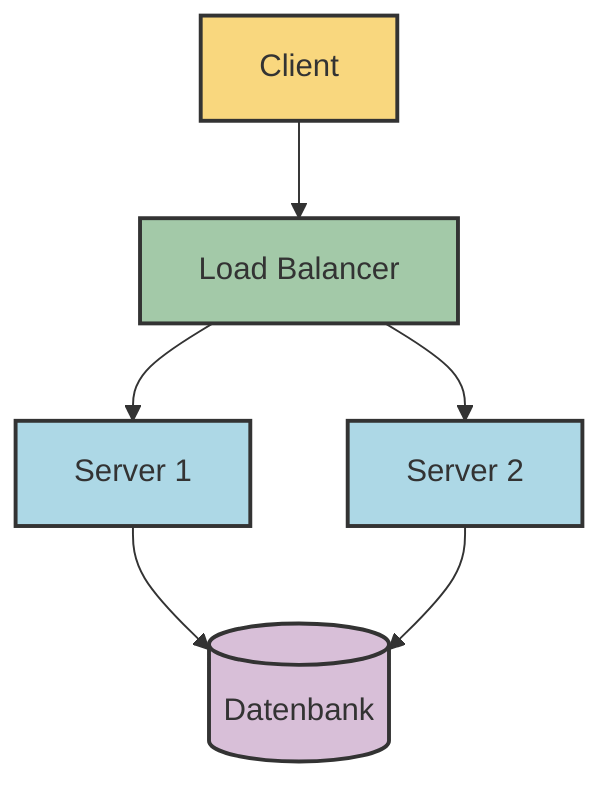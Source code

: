 graph TD
    A[Client] --> B[Load Balancer]
    B --> C[Server 1]
    B --> D[Server 2]
    C --> E[(Datenbank)]
    D --> E
    
    style A fill:#f9d77e,stroke:#333,stroke-width:2px
    style B fill:#a3c9a8,stroke:#333,stroke-width:2px
    style C fill:#add8e6,stroke:#333,stroke-width:2px
    style D fill:#add8e6,stroke:#333,stroke-width:2px
    style E fill:#d8bfd8,stroke:#333,stroke-width:2px